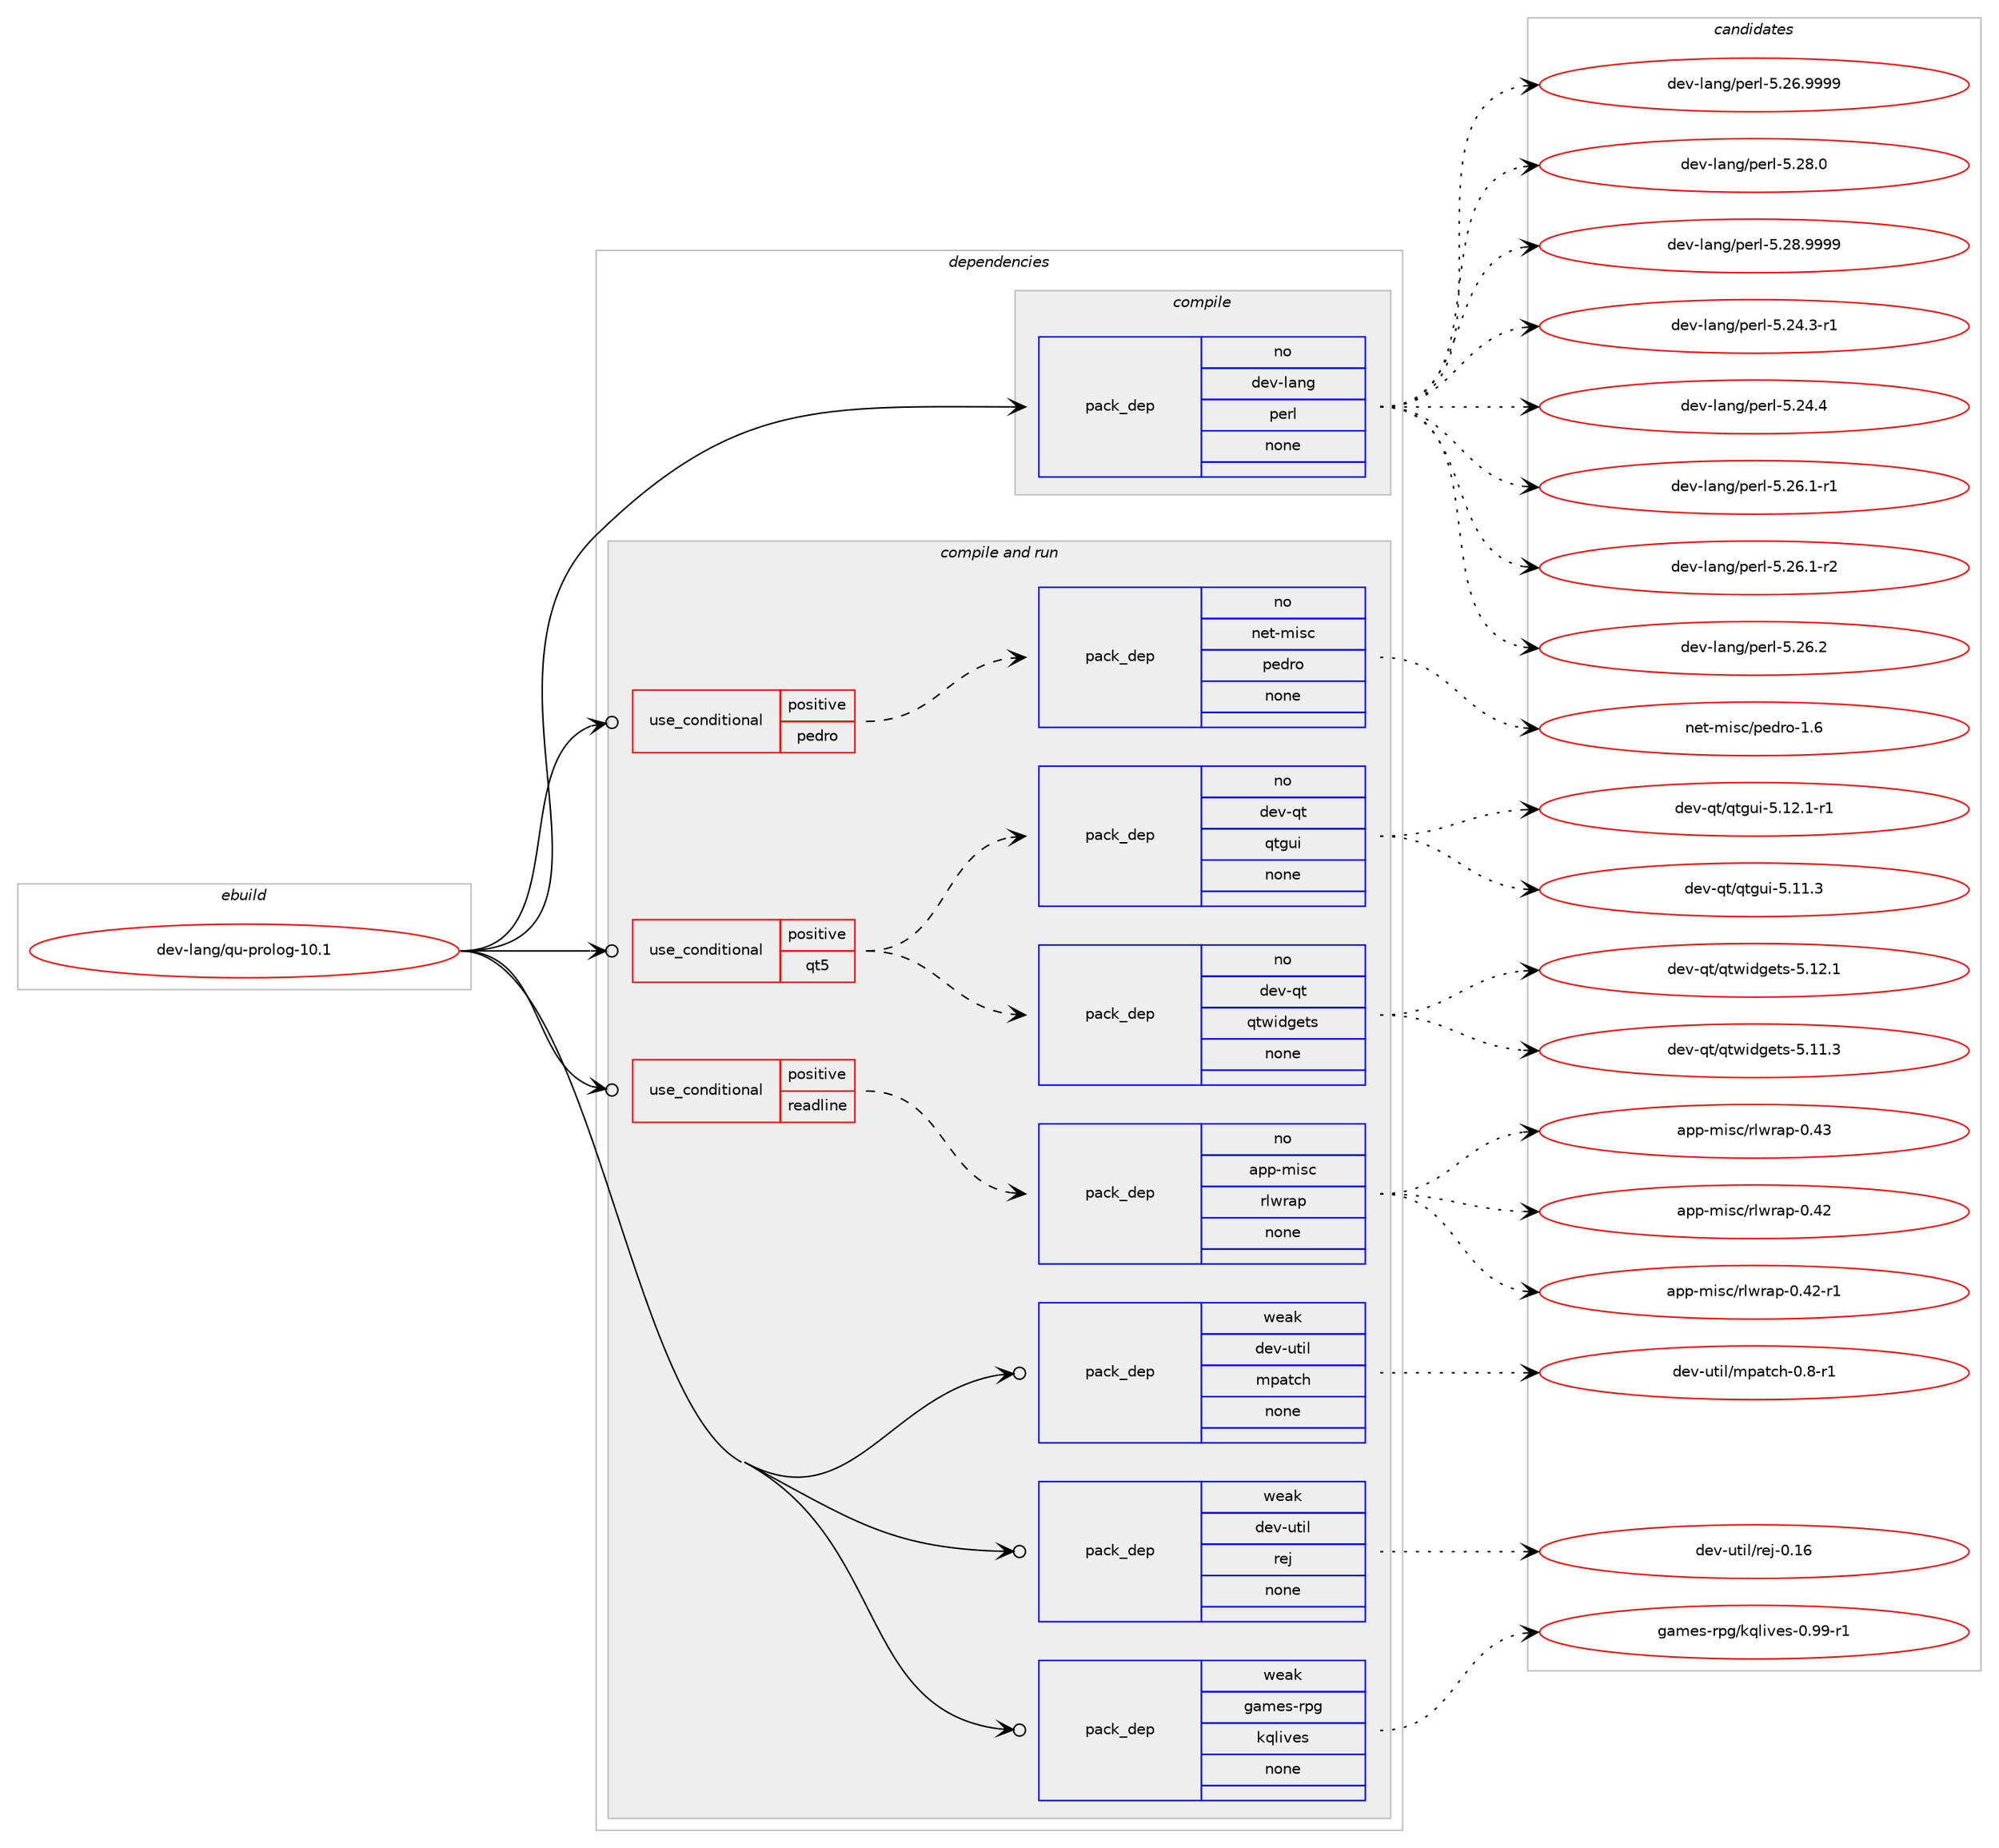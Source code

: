 digraph prolog {

# *************
# Graph options
# *************

newrank=true;
concentrate=true;
compound=true;
graph [rankdir=LR,fontname=Helvetica,fontsize=10,ranksep=1.5];#, ranksep=2.5, nodesep=0.2];
edge  [arrowhead=vee];
node  [fontname=Helvetica,fontsize=10];

# **********
# The ebuild
# **********

subgraph cluster_leftcol {
color=gray;
rank=same;
label=<<i>ebuild</i>>;
id [label="dev-lang/qu-prolog-10.1", color=red, width=4, href="../dev-lang/qu-prolog-10.1.svg"];
}

# ****************
# The dependencies
# ****************

subgraph cluster_midcol {
color=gray;
label=<<i>dependencies</i>>;
subgraph cluster_compile {
fillcolor="#eeeeee";
style=filled;
label=<<i>compile</i>>;
subgraph pack974893 {
dependency1362221 [label=<<TABLE BORDER="0" CELLBORDER="1" CELLSPACING="0" CELLPADDING="4" WIDTH="220"><TR><TD ROWSPAN="6" CELLPADDING="30">pack_dep</TD></TR><TR><TD WIDTH="110">no</TD></TR><TR><TD>dev-lang</TD></TR><TR><TD>perl</TD></TR><TR><TD>none</TD></TR><TR><TD></TD></TR></TABLE>>, shape=none, color=blue];
}
id:e -> dependency1362221:w [weight=20,style="solid",arrowhead="vee"];
}
subgraph cluster_compileandrun {
fillcolor="#eeeeee";
style=filled;
label=<<i>compile and run</i>>;
subgraph cond364739 {
dependency1362222 [label=<<TABLE BORDER="0" CELLBORDER="1" CELLSPACING="0" CELLPADDING="4"><TR><TD ROWSPAN="3" CELLPADDING="10">use_conditional</TD></TR><TR><TD>positive</TD></TR><TR><TD>pedro</TD></TR></TABLE>>, shape=none, color=red];
subgraph pack974894 {
dependency1362223 [label=<<TABLE BORDER="0" CELLBORDER="1" CELLSPACING="0" CELLPADDING="4" WIDTH="220"><TR><TD ROWSPAN="6" CELLPADDING="30">pack_dep</TD></TR><TR><TD WIDTH="110">no</TD></TR><TR><TD>net-misc</TD></TR><TR><TD>pedro</TD></TR><TR><TD>none</TD></TR><TR><TD></TD></TR></TABLE>>, shape=none, color=blue];
}
dependency1362222:e -> dependency1362223:w [weight=20,style="dashed",arrowhead="vee"];
}
id:e -> dependency1362222:w [weight=20,style="solid",arrowhead="odotvee"];
subgraph cond364740 {
dependency1362224 [label=<<TABLE BORDER="0" CELLBORDER="1" CELLSPACING="0" CELLPADDING="4"><TR><TD ROWSPAN="3" CELLPADDING="10">use_conditional</TD></TR><TR><TD>positive</TD></TR><TR><TD>qt5</TD></TR></TABLE>>, shape=none, color=red];
subgraph pack974895 {
dependency1362225 [label=<<TABLE BORDER="0" CELLBORDER="1" CELLSPACING="0" CELLPADDING="4" WIDTH="220"><TR><TD ROWSPAN="6" CELLPADDING="30">pack_dep</TD></TR><TR><TD WIDTH="110">no</TD></TR><TR><TD>dev-qt</TD></TR><TR><TD>qtwidgets</TD></TR><TR><TD>none</TD></TR><TR><TD></TD></TR></TABLE>>, shape=none, color=blue];
}
dependency1362224:e -> dependency1362225:w [weight=20,style="dashed",arrowhead="vee"];
subgraph pack974896 {
dependency1362226 [label=<<TABLE BORDER="0" CELLBORDER="1" CELLSPACING="0" CELLPADDING="4" WIDTH="220"><TR><TD ROWSPAN="6" CELLPADDING="30">pack_dep</TD></TR><TR><TD WIDTH="110">no</TD></TR><TR><TD>dev-qt</TD></TR><TR><TD>qtgui</TD></TR><TR><TD>none</TD></TR><TR><TD></TD></TR></TABLE>>, shape=none, color=blue];
}
dependency1362224:e -> dependency1362226:w [weight=20,style="dashed",arrowhead="vee"];
}
id:e -> dependency1362224:w [weight=20,style="solid",arrowhead="odotvee"];
subgraph cond364741 {
dependency1362227 [label=<<TABLE BORDER="0" CELLBORDER="1" CELLSPACING="0" CELLPADDING="4"><TR><TD ROWSPAN="3" CELLPADDING="10">use_conditional</TD></TR><TR><TD>positive</TD></TR><TR><TD>readline</TD></TR></TABLE>>, shape=none, color=red];
subgraph pack974897 {
dependency1362228 [label=<<TABLE BORDER="0" CELLBORDER="1" CELLSPACING="0" CELLPADDING="4" WIDTH="220"><TR><TD ROWSPAN="6" CELLPADDING="30">pack_dep</TD></TR><TR><TD WIDTH="110">no</TD></TR><TR><TD>app-misc</TD></TR><TR><TD>rlwrap</TD></TR><TR><TD>none</TD></TR><TR><TD></TD></TR></TABLE>>, shape=none, color=blue];
}
dependency1362227:e -> dependency1362228:w [weight=20,style="dashed",arrowhead="vee"];
}
id:e -> dependency1362227:w [weight=20,style="solid",arrowhead="odotvee"];
subgraph pack974898 {
dependency1362229 [label=<<TABLE BORDER="0" CELLBORDER="1" CELLSPACING="0" CELLPADDING="4" WIDTH="220"><TR><TD ROWSPAN="6" CELLPADDING="30">pack_dep</TD></TR><TR><TD WIDTH="110">weak</TD></TR><TR><TD>dev-util</TD></TR><TR><TD>mpatch</TD></TR><TR><TD>none</TD></TR><TR><TD></TD></TR></TABLE>>, shape=none, color=blue];
}
id:e -> dependency1362229:w [weight=20,style="solid",arrowhead="odotvee"];
subgraph pack974899 {
dependency1362230 [label=<<TABLE BORDER="0" CELLBORDER="1" CELLSPACING="0" CELLPADDING="4" WIDTH="220"><TR><TD ROWSPAN="6" CELLPADDING="30">pack_dep</TD></TR><TR><TD WIDTH="110">weak</TD></TR><TR><TD>dev-util</TD></TR><TR><TD>rej</TD></TR><TR><TD>none</TD></TR><TR><TD></TD></TR></TABLE>>, shape=none, color=blue];
}
id:e -> dependency1362230:w [weight=20,style="solid",arrowhead="odotvee"];
subgraph pack974900 {
dependency1362231 [label=<<TABLE BORDER="0" CELLBORDER="1" CELLSPACING="0" CELLPADDING="4" WIDTH="220"><TR><TD ROWSPAN="6" CELLPADDING="30">pack_dep</TD></TR><TR><TD WIDTH="110">weak</TD></TR><TR><TD>games-rpg</TD></TR><TR><TD>kqlives</TD></TR><TR><TD>none</TD></TR><TR><TD></TD></TR></TABLE>>, shape=none, color=blue];
}
id:e -> dependency1362231:w [weight=20,style="solid",arrowhead="odotvee"];
}
subgraph cluster_run {
fillcolor="#eeeeee";
style=filled;
label=<<i>run</i>>;
}
}

# **************
# The candidates
# **************

subgraph cluster_choices {
rank=same;
color=gray;
label=<<i>candidates</i>>;

subgraph choice974893 {
color=black;
nodesep=1;
choice100101118451089711010347112101114108455346505246514511449 [label="dev-lang/perl-5.24.3-r1", color=red, width=4,href="../dev-lang/perl-5.24.3-r1.svg"];
choice10010111845108971101034711210111410845534650524652 [label="dev-lang/perl-5.24.4", color=red, width=4,href="../dev-lang/perl-5.24.4.svg"];
choice100101118451089711010347112101114108455346505446494511449 [label="dev-lang/perl-5.26.1-r1", color=red, width=4,href="../dev-lang/perl-5.26.1-r1.svg"];
choice100101118451089711010347112101114108455346505446494511450 [label="dev-lang/perl-5.26.1-r2", color=red, width=4,href="../dev-lang/perl-5.26.1-r2.svg"];
choice10010111845108971101034711210111410845534650544650 [label="dev-lang/perl-5.26.2", color=red, width=4,href="../dev-lang/perl-5.26.2.svg"];
choice10010111845108971101034711210111410845534650544657575757 [label="dev-lang/perl-5.26.9999", color=red, width=4,href="../dev-lang/perl-5.26.9999.svg"];
choice10010111845108971101034711210111410845534650564648 [label="dev-lang/perl-5.28.0", color=red, width=4,href="../dev-lang/perl-5.28.0.svg"];
choice10010111845108971101034711210111410845534650564657575757 [label="dev-lang/perl-5.28.9999", color=red, width=4,href="../dev-lang/perl-5.28.9999.svg"];
dependency1362221:e -> choice100101118451089711010347112101114108455346505246514511449:w [style=dotted,weight="100"];
dependency1362221:e -> choice10010111845108971101034711210111410845534650524652:w [style=dotted,weight="100"];
dependency1362221:e -> choice100101118451089711010347112101114108455346505446494511449:w [style=dotted,weight="100"];
dependency1362221:e -> choice100101118451089711010347112101114108455346505446494511450:w [style=dotted,weight="100"];
dependency1362221:e -> choice10010111845108971101034711210111410845534650544650:w [style=dotted,weight="100"];
dependency1362221:e -> choice10010111845108971101034711210111410845534650544657575757:w [style=dotted,weight="100"];
dependency1362221:e -> choice10010111845108971101034711210111410845534650564648:w [style=dotted,weight="100"];
dependency1362221:e -> choice10010111845108971101034711210111410845534650564657575757:w [style=dotted,weight="100"];
}
subgraph choice974894 {
color=black;
nodesep=1;
choice11010111645109105115994711210110011411145494654 [label="net-misc/pedro-1.6", color=red, width=4,href="../net-misc/pedro-1.6.svg"];
dependency1362223:e -> choice11010111645109105115994711210110011411145494654:w [style=dotted,weight="100"];
}
subgraph choice974895 {
color=black;
nodesep=1;
choice100101118451131164711311611910510010310111611545534649494651 [label="dev-qt/qtwidgets-5.11.3", color=red, width=4,href="../dev-qt/qtwidgets-5.11.3.svg"];
choice100101118451131164711311611910510010310111611545534649504649 [label="dev-qt/qtwidgets-5.12.1", color=red, width=4,href="../dev-qt/qtwidgets-5.12.1.svg"];
dependency1362225:e -> choice100101118451131164711311611910510010310111611545534649494651:w [style=dotted,weight="100"];
dependency1362225:e -> choice100101118451131164711311611910510010310111611545534649504649:w [style=dotted,weight="100"];
}
subgraph choice974896 {
color=black;
nodesep=1;
choice100101118451131164711311610311710545534649494651 [label="dev-qt/qtgui-5.11.3", color=red, width=4,href="../dev-qt/qtgui-5.11.3.svg"];
choice1001011184511311647113116103117105455346495046494511449 [label="dev-qt/qtgui-5.12.1-r1", color=red, width=4,href="../dev-qt/qtgui-5.12.1-r1.svg"];
dependency1362226:e -> choice100101118451131164711311610311710545534649494651:w [style=dotted,weight="100"];
dependency1362226:e -> choice1001011184511311647113116103117105455346495046494511449:w [style=dotted,weight="100"];
}
subgraph choice974897 {
color=black;
nodesep=1;
choice97112112451091051159947114108119114971124548465250 [label="app-misc/rlwrap-0.42", color=red, width=4,href="../app-misc/rlwrap-0.42.svg"];
choice971121124510910511599471141081191149711245484652504511449 [label="app-misc/rlwrap-0.42-r1", color=red, width=4,href="../app-misc/rlwrap-0.42-r1.svg"];
choice97112112451091051159947114108119114971124548465251 [label="app-misc/rlwrap-0.43", color=red, width=4,href="../app-misc/rlwrap-0.43.svg"];
dependency1362228:e -> choice97112112451091051159947114108119114971124548465250:w [style=dotted,weight="100"];
dependency1362228:e -> choice971121124510910511599471141081191149711245484652504511449:w [style=dotted,weight="100"];
dependency1362228:e -> choice97112112451091051159947114108119114971124548465251:w [style=dotted,weight="100"];
}
subgraph choice974898 {
color=black;
nodesep=1;
choice10010111845117116105108471091129711699104454846564511449 [label="dev-util/mpatch-0.8-r1", color=red, width=4,href="../dev-util/mpatch-0.8-r1.svg"];
dependency1362229:e -> choice10010111845117116105108471091129711699104454846564511449:w [style=dotted,weight="100"];
}
subgraph choice974899 {
color=black;
nodesep=1;
choice10010111845117116105108471141011064548464954 [label="dev-util/rej-0.16", color=red, width=4,href="../dev-util/rej-0.16.svg"];
dependency1362230:e -> choice10010111845117116105108471141011064548464954:w [style=dotted,weight="100"];
}
subgraph choice974900 {
color=black;
nodesep=1;
choice10397109101115451141121034710711310810511810111545484657574511449 [label="games-rpg/kqlives-0.99-r1", color=red, width=4,href="../games-rpg/kqlives-0.99-r1.svg"];
dependency1362231:e -> choice10397109101115451141121034710711310810511810111545484657574511449:w [style=dotted,weight="100"];
}
}

}

